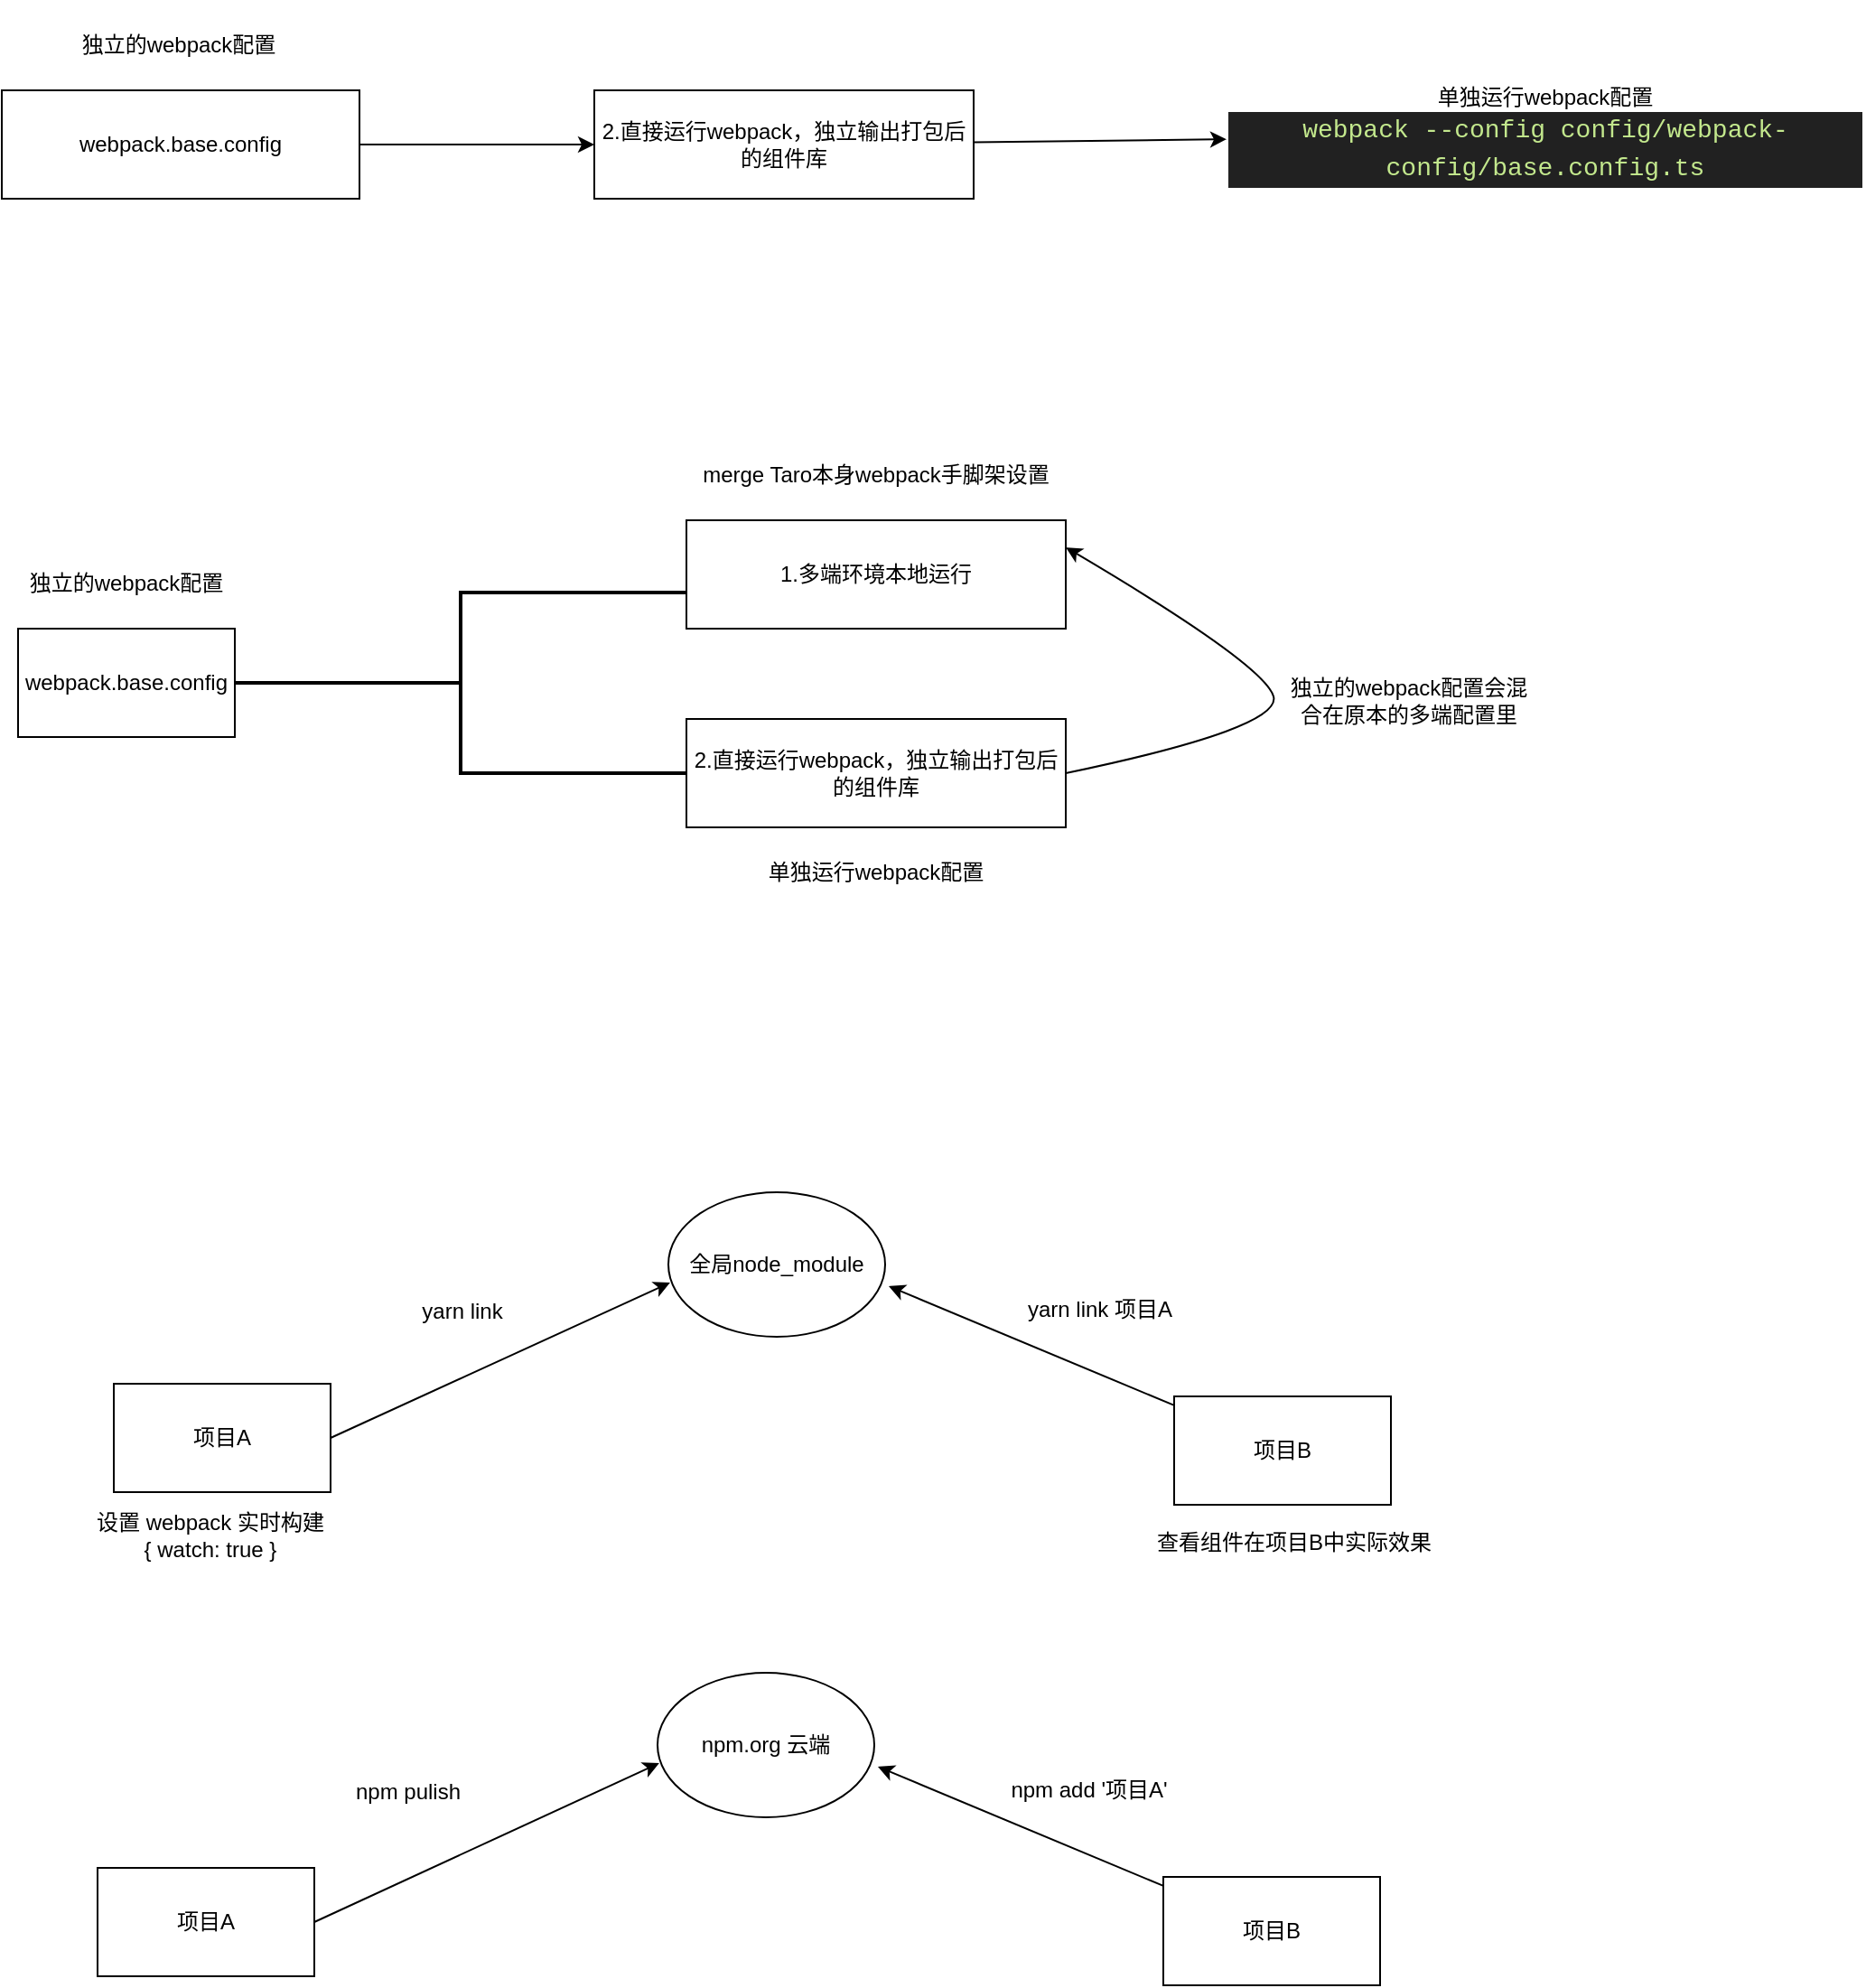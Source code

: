 <mxfile>
    <diagram id="e1pPeA3sLvwS0C6hpyEI" name="第 1 页">
        <mxGraphModel dx="1020" dy="906" grid="1" gridSize="10" guides="0" tooltips="1" connect="1" arrows="1" fold="1" page="0" pageScale="1" pageWidth="827" pageHeight="1169" math="0" shadow="0">
            <root>
                <mxCell id="0"/>
                <mxCell id="1" parent="0"/>
                <mxCell id="2" value="webpack.base.config" style="rounded=0;whiteSpace=wrap;html=1;" parent="1" vertex="1">
                    <mxGeometry x="11" y="338" width="120" height="60" as="geometry"/>
                </mxCell>
                <mxCell id="3" value="" style="strokeWidth=2;html=1;shape=mxgraph.flowchart.annotation_2;align=left;labelPosition=right;pointerEvents=1;" parent="1" vertex="1">
                    <mxGeometry x="131" y="318" width="250" height="100" as="geometry"/>
                </mxCell>
                <mxCell id="4" value="1.多端环境本地运行" style="rounded=0;whiteSpace=wrap;html=1;" parent="1" vertex="1">
                    <mxGeometry x="381" y="278" width="210" height="60" as="geometry"/>
                </mxCell>
                <mxCell id="5" value="2.直接运行webpack，独立输出打包后的组件库" style="rounded=0;whiteSpace=wrap;html=1;" parent="1" vertex="1">
                    <mxGeometry x="381" y="388" width="210" height="60" as="geometry"/>
                </mxCell>
                <mxCell id="7" value="独立的webpack配置" style="text;html=1;strokeColor=none;fillColor=none;align=center;verticalAlign=middle;whiteSpace=wrap;rounded=0;" parent="1" vertex="1">
                    <mxGeometry x="11" y="288" width="120" height="50" as="geometry"/>
                </mxCell>
                <mxCell id="8" value="merge Taro本身webpack手脚架设置" style="text;html=1;strokeColor=none;fillColor=none;align=center;verticalAlign=middle;whiteSpace=wrap;rounded=0;" parent="1" vertex="1">
                    <mxGeometry x="381" y="228" width="210" height="50" as="geometry"/>
                </mxCell>
                <mxCell id="10" value="单独运行webpack配置" style="text;html=1;strokeColor=none;fillColor=none;align=center;verticalAlign=middle;whiteSpace=wrap;rounded=0;" parent="1" vertex="1">
                    <mxGeometry x="381" y="448" width="210" height="50" as="geometry"/>
                </mxCell>
                <mxCell id="11" value="" style="curved=1;endArrow=classic;html=1;exitX=1;exitY=0.5;exitDx=0;exitDy=0;entryX=1;entryY=0.25;entryDx=0;entryDy=0;" parent="1" source="5" target="4" edge="1">
                    <mxGeometry width="50" height="50" relative="1" as="geometry">
                        <mxPoint x="661" y="393" as="sourcePoint"/>
                        <mxPoint x="711" y="343" as="targetPoint"/>
                        <Array as="points">
                            <mxPoint x="711" y="393"/>
                            <mxPoint x="701" y="358"/>
                        </Array>
                    </mxGeometry>
                </mxCell>
                <mxCell id="12" value="独立的webpack配置会混合在原本的多端配置里" style="text;html=1;strokeColor=none;fillColor=none;align=center;verticalAlign=middle;whiteSpace=wrap;rounded=0;" parent="1" vertex="1">
                    <mxGeometry x="711" y="358" width="140" height="40" as="geometry"/>
                </mxCell>
                <mxCell id="15" style="edgeStyle=none;html=1;exitX=1;exitY=0.5;exitDx=0;exitDy=0;entryX=0.008;entryY=0.625;entryDx=0;entryDy=0;entryPerimeter=0;" parent="1" source="13" target="14" edge="1">
                    <mxGeometry relative="1" as="geometry"/>
                </mxCell>
                <mxCell id="13" value="项目A" style="rounded=0;whiteSpace=wrap;html=1;" parent="1" vertex="1">
                    <mxGeometry x="64" y="756" width="120" height="60" as="geometry"/>
                </mxCell>
                <mxCell id="14" value="全局node_module" style="ellipse;whiteSpace=wrap;html=1;" parent="1" vertex="1">
                    <mxGeometry x="371" y="650" width="120" height="80" as="geometry"/>
                </mxCell>
                <mxCell id="16" value="yarn link" style="text;html=1;strokeColor=none;fillColor=none;align=center;verticalAlign=middle;whiteSpace=wrap;rounded=0;" parent="1" vertex="1">
                    <mxGeometry x="227" y="701" width="60" height="30" as="geometry"/>
                </mxCell>
                <mxCell id="19" style="edgeStyle=none;html=1;" parent="1" source="17" edge="1">
                    <mxGeometry relative="1" as="geometry">
                        <mxPoint x="493" y="702" as="targetPoint"/>
                    </mxGeometry>
                </mxCell>
                <mxCell id="17" value="项目B" style="rounded=0;whiteSpace=wrap;html=1;" parent="1" vertex="1">
                    <mxGeometry x="651" y="763" width="120" height="60" as="geometry"/>
                </mxCell>
                <mxCell id="18" value="yarn link 项目A" style="text;html=1;strokeColor=none;fillColor=none;align=center;verticalAlign=middle;whiteSpace=wrap;rounded=0;" parent="1" vertex="1">
                    <mxGeometry x="564" y="700" width="92" height="30" as="geometry"/>
                </mxCell>
                <mxCell id="20" value="设置 webpack 实时构建&lt;br&gt;{ watch: true }" style="text;html=1;strokeColor=none;fillColor=none;align=center;verticalAlign=middle;whiteSpace=wrap;rounded=0;" parent="1" vertex="1">
                    <mxGeometry x="41" y="825" width="153" height="30" as="geometry"/>
                </mxCell>
                <mxCell id="21" value="查看组件在项目B中实际效果" style="text;html=1;strokeColor=none;fillColor=none;align=center;verticalAlign=middle;whiteSpace=wrap;rounded=0;" parent="1" vertex="1">
                    <mxGeometry x="634" y="829" width="167" height="30" as="geometry"/>
                </mxCell>
                <mxCell id="24" style="edgeStyle=none;html=1;exitX=1;exitY=0.5;exitDx=0;exitDy=0;entryX=0.008;entryY=0.625;entryDx=0;entryDy=0;entryPerimeter=0;" parent="1" source="25" target="26" edge="1">
                    <mxGeometry relative="1" as="geometry"/>
                </mxCell>
                <mxCell id="25" value="项目A" style="rounded=0;whiteSpace=wrap;html=1;" parent="1" vertex="1">
                    <mxGeometry x="55" y="1024" width="120" height="60" as="geometry"/>
                </mxCell>
                <mxCell id="26" value="npm.org 云端" style="ellipse;whiteSpace=wrap;html=1;" parent="1" vertex="1">
                    <mxGeometry x="365" y="916" width="120" height="80" as="geometry"/>
                </mxCell>
                <mxCell id="27" value="npm pulish" style="text;html=1;strokeColor=none;fillColor=none;align=center;verticalAlign=middle;whiteSpace=wrap;rounded=0;" parent="1" vertex="1">
                    <mxGeometry x="173" y="967" width="108" height="30" as="geometry"/>
                </mxCell>
                <mxCell id="28" style="edgeStyle=none;html=1;" parent="1" source="29" edge="1">
                    <mxGeometry relative="1" as="geometry">
                        <mxPoint x="487" y="968" as="targetPoint"/>
                    </mxGeometry>
                </mxCell>
                <mxCell id="29" value="项目B" style="rounded=0;whiteSpace=wrap;html=1;" parent="1" vertex="1">
                    <mxGeometry x="645" y="1029" width="120" height="60" as="geometry"/>
                </mxCell>
                <mxCell id="30" value="npm add '项目A'" style="text;html=1;strokeColor=none;fillColor=none;align=center;verticalAlign=middle;whiteSpace=wrap;rounded=0;" parent="1" vertex="1">
                    <mxGeometry x="558" y="966" width="92" height="30" as="geometry"/>
                </mxCell>
                <mxCell id="40" style="edgeStyle=none;html=1;entryX=0;entryY=0.5;entryDx=0;entryDy=0;" edge="1" parent="1" source="31" target="34">
                    <mxGeometry relative="1" as="geometry">
                        <mxPoint x="329" y="62" as="targetPoint"/>
                    </mxGeometry>
                </mxCell>
                <mxCell id="31" value="webpack.base.config" style="rounded=0;whiteSpace=wrap;html=1;" vertex="1" parent="1">
                    <mxGeometry x="2" y="40" width="198" height="60" as="geometry"/>
                </mxCell>
                <mxCell id="41" style="edgeStyle=none;html=1;" edge="1" parent="1" source="34" target="36">
                    <mxGeometry relative="1" as="geometry"/>
                </mxCell>
                <mxCell id="34" value="2.直接运行webpack，独立输出打包后的组件库" style="rounded=0;whiteSpace=wrap;html=1;" vertex="1" parent="1">
                    <mxGeometry x="330" y="40" width="210" height="60" as="geometry"/>
                </mxCell>
                <mxCell id="35" value="独立的webpack配置" style="text;html=1;strokeColor=none;fillColor=none;align=center;verticalAlign=middle;whiteSpace=wrap;rounded=0;" vertex="1" parent="1">
                    <mxGeometry x="40" y="-10" width="120" height="50" as="geometry"/>
                </mxCell>
                <mxCell id="36" value="单独运行webpack配置&lt;br&gt;&lt;div style=&quot;color: rgb(238, 255, 255); background-color: rgb(33, 33, 33); font-family: Menlo, Monaco, &amp;quot;Courier New&amp;quot;, monospace; font-size: 14px; line-height: 21px;&quot;&gt;&lt;span style=&quot;color: #c3e88d;&quot;&gt;webpack --config config/webpack-config/base.config.ts&lt;/span&gt;&lt;/div&gt;" style="text;html=1;strokeColor=none;fillColor=none;align=center;verticalAlign=middle;whiteSpace=wrap;rounded=0;" vertex="1" parent="1">
                    <mxGeometry x="680" y="40" width="353" height="50" as="geometry"/>
                </mxCell>
            </root>
        </mxGraphModel>
    </diagram>
</mxfile>